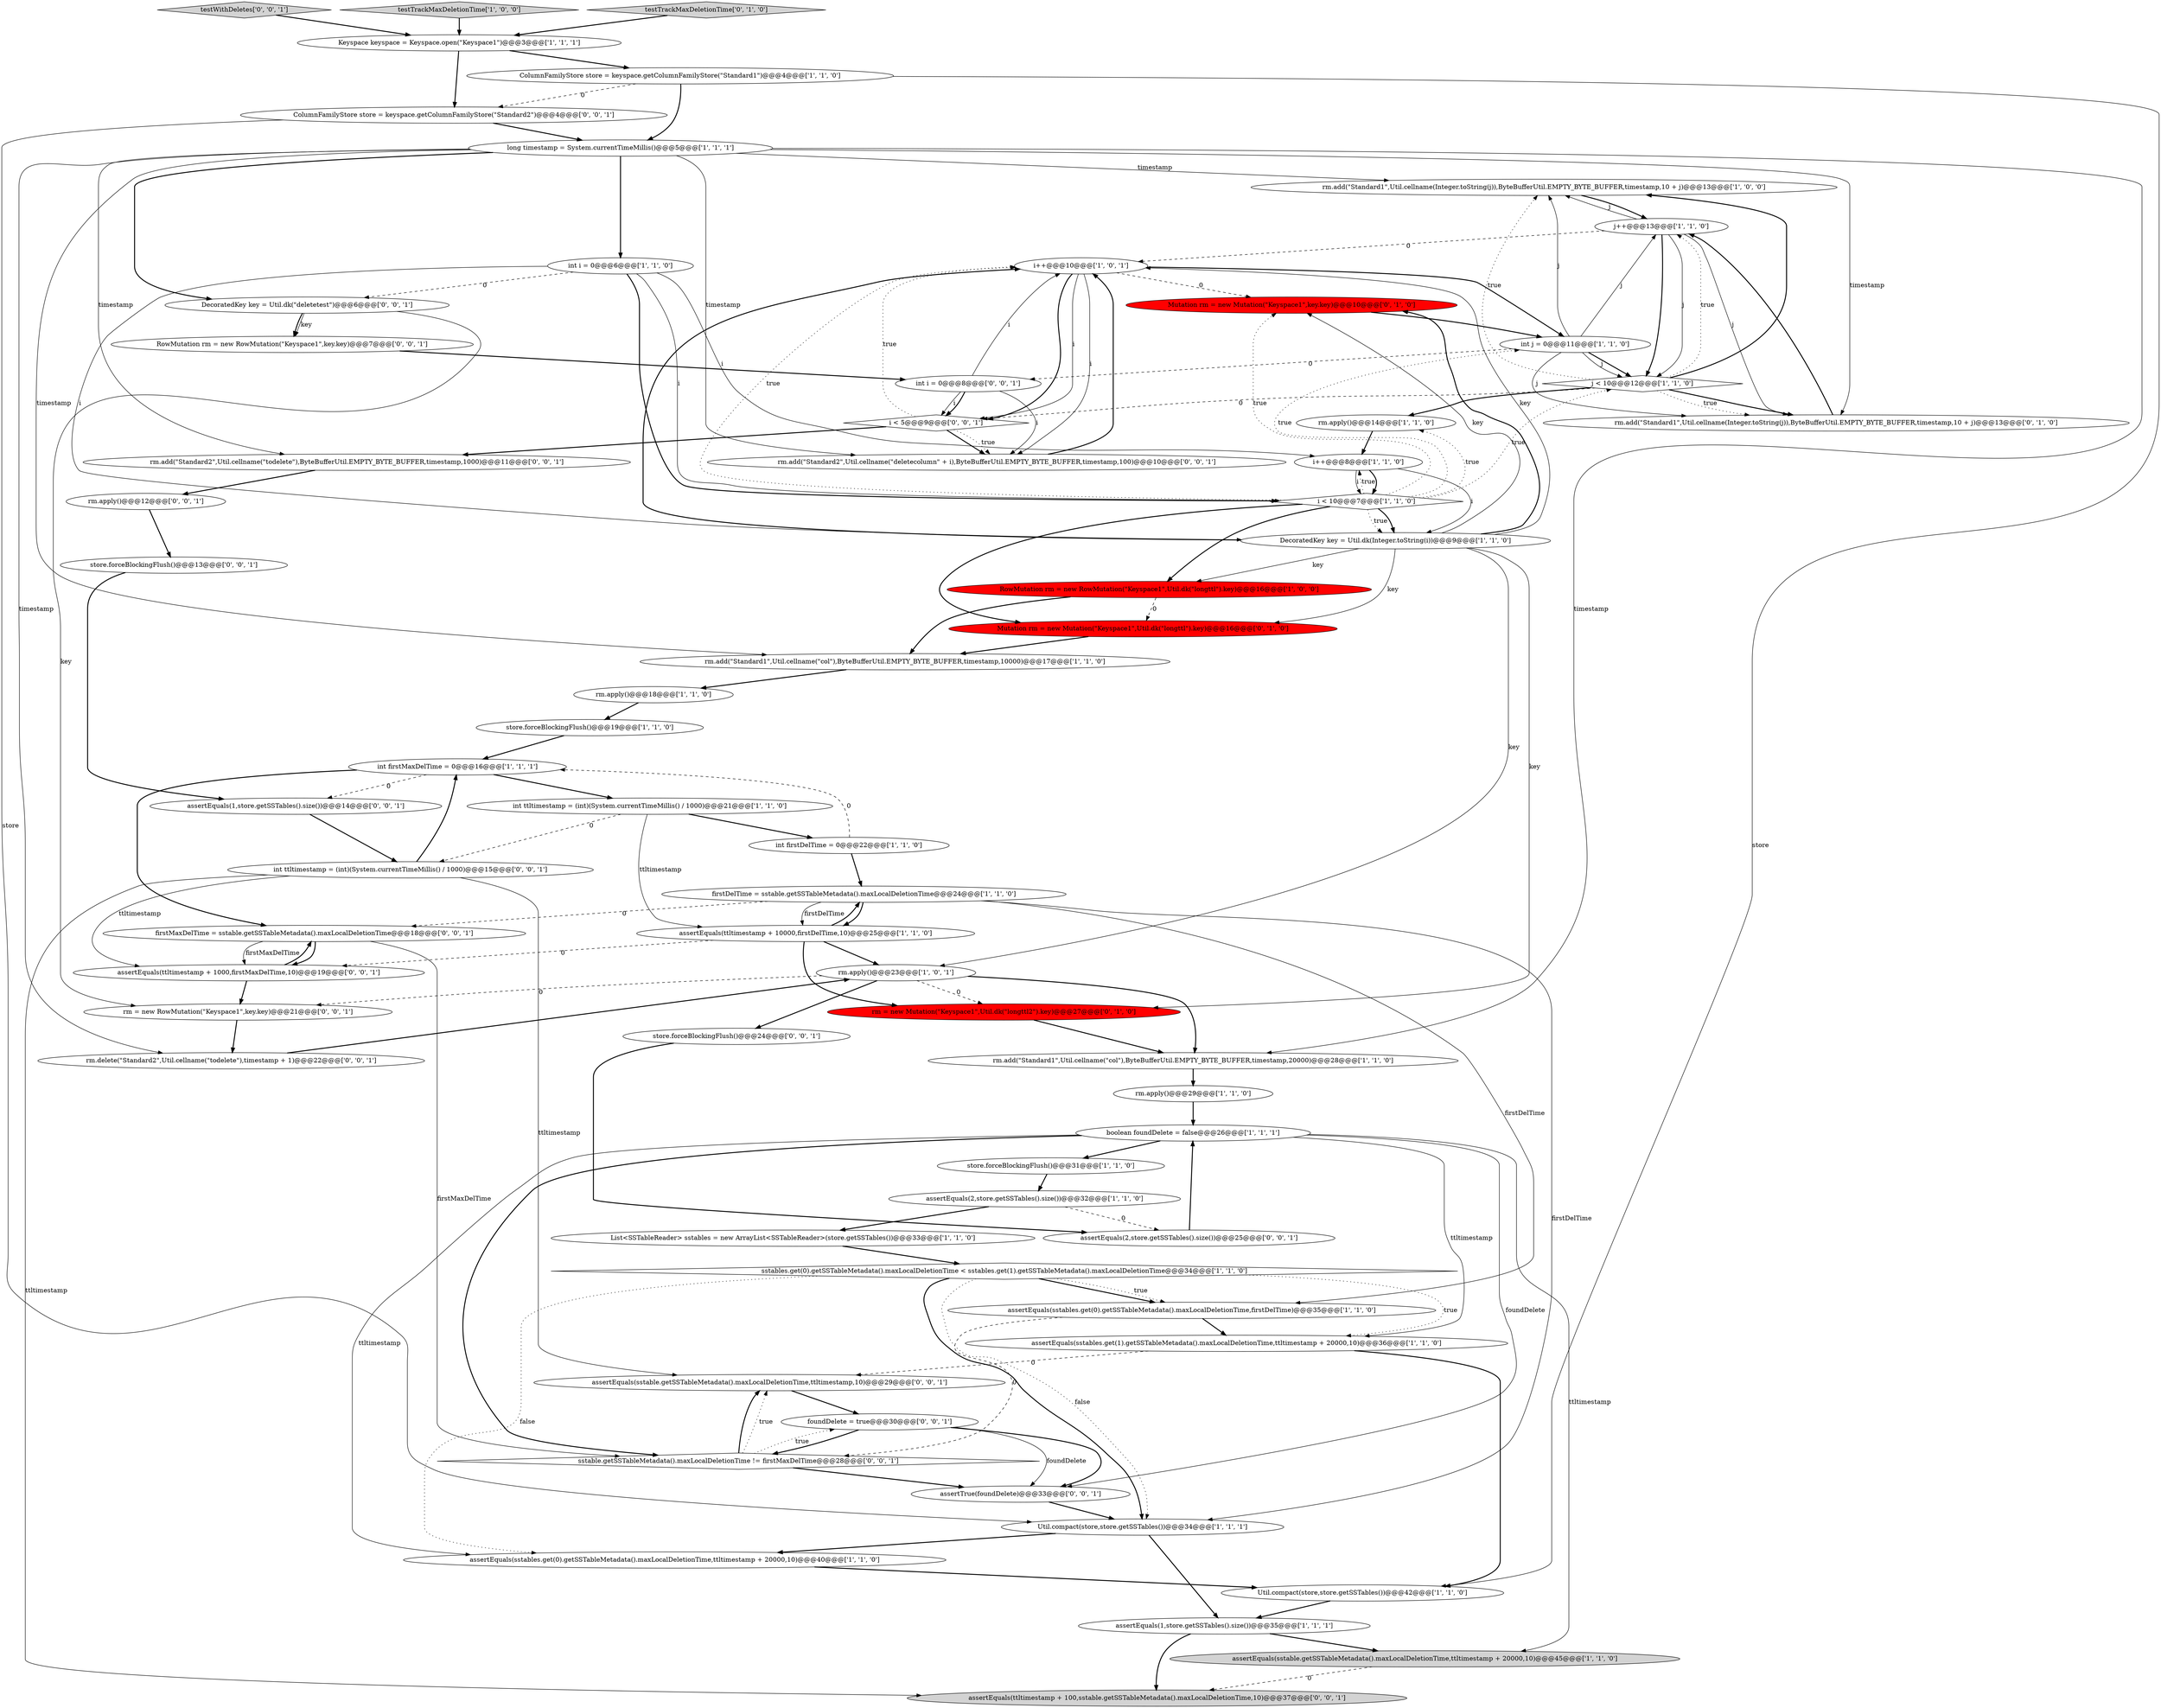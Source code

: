 digraph {
26 [style = filled, label = "assertEquals(1,store.getSSTables().size())@@@35@@@['1', '1', '1']", fillcolor = white, shape = ellipse image = "AAA0AAABBB1BBB"];
29 [style = filled, label = "List<SSTableReader> sstables = new ArrayList<SSTableReader>(store.getSSTables())@@@33@@@['1', '1', '0']", fillcolor = white, shape = ellipse image = "AAA0AAABBB1BBB"];
14 [style = filled, label = "rm.add(\"Standard1\",Util.cellname(Integer.toString(j)),ByteBufferUtil.EMPTY_BYTE_BUFFER,timestamp,10 + j)@@@13@@@['1', '0', '0']", fillcolor = white, shape = ellipse image = "AAA0AAABBB1BBB"];
60 [style = filled, label = "testWithDeletes['0', '0', '1']", fillcolor = lightgray, shape = diamond image = "AAA0AAABBB3BBB"];
37 [style = filled, label = "rm.apply()@@@18@@@['1', '1', '0']", fillcolor = white, shape = ellipse image = "AAA0AAABBB1BBB"];
48 [style = filled, label = "foundDelete = true@@@30@@@['0', '0', '1']", fillcolor = white, shape = ellipse image = "AAA0AAABBB3BBB"];
19 [style = filled, label = "assertEquals(sstables.get(1).getSSTableMetadata().maxLocalDeletionTime,ttltimestamp + 20000,10)@@@36@@@['1', '1', '0']", fillcolor = white, shape = ellipse image = "AAA0AAABBB1BBB"];
9 [style = filled, label = "Util.compact(store,store.getSSTables())@@@42@@@['1', '1', '0']", fillcolor = white, shape = ellipse image = "AAA0AAABBB1BBB"];
11 [style = filled, label = "store.forceBlockingFlush()@@@31@@@['1', '1', '0']", fillcolor = white, shape = ellipse image = "AAA0AAABBB1BBB"];
10 [style = filled, label = "int firstDelTime = 0@@@22@@@['1', '1', '0']", fillcolor = white, shape = ellipse image = "AAA0AAABBB1BBB"];
41 [style = filled, label = "Mutation rm = new Mutation(\"Keyspace1\",key.key)@@@10@@@['0', '1', '0']", fillcolor = red, shape = ellipse image = "AAA1AAABBB2BBB"];
45 [style = filled, label = "DecoratedKey key = Util.dk(\"deletetest\")@@@6@@@['0', '0', '1']", fillcolor = white, shape = ellipse image = "AAA0AAABBB3BBB"];
17 [style = filled, label = "int firstMaxDelTime = 0@@@16@@@['1', '1', '1']", fillcolor = white, shape = ellipse image = "AAA0AAABBB1BBB"];
28 [style = filled, label = "Keyspace keyspace = Keyspace.open(\"Keyspace1\")@@@3@@@['1', '1', '1']", fillcolor = white, shape = ellipse image = "AAA0AAABBB1BBB"];
20 [style = filled, label = "rm.apply()@@@23@@@['1', '0', '1']", fillcolor = white, shape = ellipse image = "AAA0AAABBB1BBB"];
1 [style = filled, label = "sstables.get(0).getSSTableMetadata().maxLocalDeletionTime < sstables.get(1).getSSTableMetadata().maxLocalDeletionTime@@@34@@@['1', '1', '0']", fillcolor = white, shape = diamond image = "AAA0AAABBB1BBB"];
4 [style = filled, label = "assertEquals(sstables.get(0).getSSTableMetadata().maxLocalDeletionTime,firstDelTime)@@@35@@@['1', '1', '0']", fillcolor = white, shape = ellipse image = "AAA0AAABBB1BBB"];
5 [style = filled, label = "firstDelTime = sstable.getSSTableMetadata().maxLocalDeletionTime@@@24@@@['1', '1', '0']", fillcolor = white, shape = ellipse image = "AAA0AAABBB1BBB"];
49 [style = filled, label = "firstMaxDelTime = sstable.getSSTableMetadata().maxLocalDeletionTime@@@18@@@['0', '0', '1']", fillcolor = white, shape = ellipse image = "AAA0AAABBB3BBB"];
25 [style = filled, label = "Util.compact(store,store.getSSTables())@@@34@@@['1', '1', '1']", fillcolor = white, shape = ellipse image = "AAA0AAABBB1BBB"];
57 [style = filled, label = "assertEquals(ttltimestamp + 100,sstable.getSSTableMetadata().maxLocalDeletionTime,10)@@@37@@@['0', '0', '1']", fillcolor = lightgray, shape = ellipse image = "AAA0AAABBB3BBB"];
18 [style = filled, label = "assertEquals(sstable.getSSTableMetadata().maxLocalDeletionTime,ttltimestamp + 20000,10)@@@45@@@['1', '1', '0']", fillcolor = lightgray, shape = ellipse image = "AAA0AAABBB1BBB"];
61 [style = filled, label = "i < 5@@@9@@@['0', '0', '1']", fillcolor = white, shape = diamond image = "AAA0AAABBB3BBB"];
50 [style = filled, label = "assertTrue(foundDelete)@@@33@@@['0', '0', '1']", fillcolor = white, shape = ellipse image = "AAA0AAABBB3BBB"];
38 [style = filled, label = "rm.add(\"Standard1\",Util.cellname(Integer.toString(j)),ByteBufferUtil.EMPTY_BYTE_BUFFER,timestamp,10 + j)@@@13@@@['0', '1', '0']", fillcolor = white, shape = ellipse image = "AAA0AAABBB2BBB"];
64 [style = filled, label = "int i = 0@@@8@@@['0', '0', '1']", fillcolor = white, shape = ellipse image = "AAA0AAABBB3BBB"];
40 [style = filled, label = "Mutation rm = new Mutation(\"Keyspace1\",Util.dk(\"longttl\").key)@@@16@@@['0', '1', '0']", fillcolor = red, shape = ellipse image = "AAA1AAABBB2BBB"];
21 [style = filled, label = "int ttltimestamp = (int)(System.currentTimeMillis() / 1000)@@@21@@@['1', '1', '0']", fillcolor = white, shape = ellipse image = "AAA0AAABBB1BBB"];
12 [style = filled, label = "rm.apply()@@@14@@@['1', '1', '0']", fillcolor = white, shape = ellipse image = "AAA0AAABBB1BBB"];
30 [style = filled, label = "i++@@@8@@@['1', '1', '0']", fillcolor = white, shape = ellipse image = "AAA0AAABBB1BBB"];
7 [style = filled, label = "DecoratedKey key = Util.dk(Integer.toString(i))@@@9@@@['1', '1', '0']", fillcolor = white, shape = ellipse image = "AAA0AAABBB1BBB"];
46 [style = filled, label = "rm.delete(\"Standard2\",Util.cellname(\"todelete\"),timestamp + 1)@@@22@@@['0', '0', '1']", fillcolor = white, shape = ellipse image = "AAA0AAABBB3BBB"];
55 [style = filled, label = "rm.add(\"Standard2\",Util.cellname(\"todelete\"),ByteBufferUtil.EMPTY_BYTE_BUFFER,timestamp,1000)@@@11@@@['0', '0', '1']", fillcolor = white, shape = ellipse image = "AAA0AAABBB3BBB"];
53 [style = filled, label = "rm = new RowMutation(\"Keyspace1\",key.key)@@@21@@@['0', '0', '1']", fillcolor = white, shape = ellipse image = "AAA0AAABBB3BBB"];
32 [style = filled, label = "int j = 0@@@11@@@['1', '1', '0']", fillcolor = white, shape = ellipse image = "AAA0AAABBB1BBB"];
2 [style = filled, label = "rm.apply()@@@29@@@['1', '1', '0']", fillcolor = white, shape = ellipse image = "AAA0AAABBB1BBB"];
23 [style = filled, label = "ColumnFamilyStore store = keyspace.getColumnFamilyStore(\"Standard1\")@@@4@@@['1', '1', '0']", fillcolor = white, shape = ellipse image = "AAA0AAABBB1BBB"];
59 [style = filled, label = "int ttltimestamp = (int)(System.currentTimeMillis() / 1000)@@@15@@@['0', '0', '1']", fillcolor = white, shape = ellipse image = "AAA0AAABBB3BBB"];
27 [style = filled, label = "boolean foundDelete = false@@@26@@@['1', '1', '1']", fillcolor = white, shape = ellipse image = "AAA0AAABBB1BBB"];
44 [style = filled, label = "assertEquals(1,store.getSSTables().size())@@@14@@@['0', '0', '1']", fillcolor = white, shape = ellipse image = "AAA0AAABBB3BBB"];
31 [style = filled, label = "RowMutation rm = new RowMutation(\"Keyspace1\",Util.dk(\"longttl\").key)@@@16@@@['1', '0', '0']", fillcolor = red, shape = ellipse image = "AAA1AAABBB1BBB"];
54 [style = filled, label = "sstable.getSSTableMetadata().maxLocalDeletionTime != firstMaxDelTime@@@28@@@['0', '0', '1']", fillcolor = white, shape = diamond image = "AAA0AAABBB3BBB"];
8 [style = filled, label = "i < 10@@@7@@@['1', '1', '0']", fillcolor = white, shape = diamond image = "AAA0AAABBB1BBB"];
3 [style = filled, label = "rm.add(\"Standard1\",Util.cellname(\"col\"),ByteBufferUtil.EMPTY_BYTE_BUFFER,timestamp,20000)@@@28@@@['1', '1', '0']", fillcolor = white, shape = ellipse image = "AAA0AAABBB1BBB"];
52 [style = filled, label = "store.forceBlockingFlush()@@@24@@@['0', '0', '1']", fillcolor = white, shape = ellipse image = "AAA0AAABBB3BBB"];
42 [style = filled, label = "rm = new Mutation(\"Keyspace1\",Util.dk(\"longttl2\").key)@@@27@@@['0', '1', '0']", fillcolor = red, shape = ellipse image = "AAA1AAABBB2BBB"];
24 [style = filled, label = "int i = 0@@@6@@@['1', '1', '0']", fillcolor = white, shape = ellipse image = "AAA0AAABBB1BBB"];
16 [style = filled, label = "j < 10@@@12@@@['1', '1', '0']", fillcolor = white, shape = diamond image = "AAA0AAABBB1BBB"];
33 [style = filled, label = "assertEquals(2,store.getSSTables().size())@@@32@@@['1', '1', '0']", fillcolor = white, shape = ellipse image = "AAA0AAABBB1BBB"];
58 [style = filled, label = "assertEquals(sstable.getSSTableMetadata().maxLocalDeletionTime,ttltimestamp,10)@@@29@@@['0', '0', '1']", fillcolor = white, shape = ellipse image = "AAA0AAABBB3BBB"];
34 [style = filled, label = "long timestamp = System.currentTimeMillis()@@@5@@@['1', '1', '1']", fillcolor = white, shape = ellipse image = "AAA0AAABBB1BBB"];
63 [style = filled, label = "ColumnFamilyStore store = keyspace.getColumnFamilyStore(\"Standard2\")@@@4@@@['0', '0', '1']", fillcolor = white, shape = ellipse image = "AAA0AAABBB3BBB"];
47 [style = filled, label = "assertEquals(2,store.getSSTables().size())@@@25@@@['0', '0', '1']", fillcolor = white, shape = ellipse image = "AAA0AAABBB3BBB"];
65 [style = filled, label = "rm.apply()@@@12@@@['0', '0', '1']", fillcolor = white, shape = ellipse image = "AAA0AAABBB3BBB"];
56 [style = filled, label = "assertEquals(ttltimestamp + 1000,firstMaxDelTime,10)@@@19@@@['0', '0', '1']", fillcolor = white, shape = ellipse image = "AAA0AAABBB3BBB"];
15 [style = filled, label = "testTrackMaxDeletionTime['1', '0', '0']", fillcolor = lightgray, shape = diamond image = "AAA0AAABBB1BBB"];
39 [style = filled, label = "testTrackMaxDeletionTime['0', '1', '0']", fillcolor = lightgray, shape = diamond image = "AAA0AAABBB2BBB"];
51 [style = filled, label = "RowMutation rm = new RowMutation(\"Keyspace1\",key.key)@@@7@@@['0', '0', '1']", fillcolor = white, shape = ellipse image = "AAA0AAABBB3BBB"];
62 [style = filled, label = "store.forceBlockingFlush()@@@13@@@['0', '0', '1']", fillcolor = white, shape = ellipse image = "AAA0AAABBB3BBB"];
35 [style = filled, label = "j++@@@13@@@['1', '1', '0']", fillcolor = white, shape = ellipse image = "AAA0AAABBB1BBB"];
22 [style = filled, label = "assertEquals(ttltimestamp + 10000,firstDelTime,10)@@@25@@@['1', '1', '0']", fillcolor = white, shape = ellipse image = "AAA0AAABBB1BBB"];
0 [style = filled, label = "store.forceBlockingFlush()@@@19@@@['1', '1', '0']", fillcolor = white, shape = ellipse image = "AAA0AAABBB1BBB"];
13 [style = filled, label = "assertEquals(sstables.get(0).getSSTableMetadata().maxLocalDeletionTime,ttltimestamp + 20000,10)@@@40@@@['1', '1', '0']", fillcolor = white, shape = ellipse image = "AAA0AAABBB1BBB"];
36 [style = filled, label = "rm.add(\"Standard1\",Util.cellname(\"col\"),ByteBufferUtil.EMPTY_BYTE_BUFFER,timestamp,10000)@@@17@@@['1', '1', '0']", fillcolor = white, shape = ellipse image = "AAA0AAABBB1BBB"];
43 [style = filled, label = "rm.add(\"Standard2\",Util.cellname(\"deletecolumn\" + i),ByteBufferUtil.EMPTY_BYTE_BUFFER,timestamp,100)@@@10@@@['0', '0', '1']", fillcolor = white, shape = ellipse image = "AAA0AAABBB3BBB"];
6 [style = filled, label = "i++@@@10@@@['1', '0', '1']", fillcolor = white, shape = ellipse image = "AAA0AAABBB1BBB"];
21->10 [style = bold, label=""];
21->22 [style = solid, label="ttltimestamp"];
37->0 [style = bold, label=""];
8->30 [style = dotted, label="true"];
61->43 [style = bold, label=""];
34->14 [style = solid, label="timestamp"];
14->35 [style = bold, label=""];
27->18 [style = solid, label="ttltimestamp"];
65->62 [style = bold, label=""];
8->16 [style = dotted, label="true"];
63->34 [style = bold, label=""];
32->14 [style = solid, label="j"];
18->57 [style = dashed, label="0"];
31->40 [style = dashed, label="0"];
21->59 [style = dashed, label="0"];
47->27 [style = bold, label=""];
8->40 [style = bold, label=""];
30->7 [style = solid, label="i"];
33->47 [style = dashed, label="0"];
16->61 [style = dashed, label="0"];
48->54 [style = bold, label=""];
9->26 [style = bold, label=""];
52->47 [style = bold, label=""];
34->24 [style = bold, label=""];
59->57 [style = solid, label="ttltimestamp"];
19->9 [style = bold, label=""];
32->64 [style = dashed, label="0"];
6->41 [style = dashed, label="0"];
26->57 [style = bold, label=""];
11->33 [style = bold, label=""];
42->3 [style = bold, label=""];
49->54 [style = solid, label="firstMaxDelTime"];
19->58 [style = dashed, label="0"];
16->14 [style = bold, label=""];
49->56 [style = bold, label=""];
16->38 [style = dotted, label="true"];
4->54 [style = dashed, label="0"];
30->8 [style = bold, label=""];
29->1 [style = bold, label=""];
1->13 [style = dotted, label="false"];
56->53 [style = bold, label=""];
17->21 [style = bold, label=""];
35->16 [style = solid, label="j"];
32->38 [style = solid, label="j"];
35->38 [style = solid, label="j"];
6->32 [style = bold, label=""];
5->49 [style = dashed, label="0"];
1->4 [style = bold, label=""];
41->32 [style = bold, label=""];
7->31 [style = solid, label="key"];
0->17 [style = bold, label=""];
49->56 [style = solid, label="firstMaxDelTime"];
32->35 [style = solid, label="j"];
4->19 [style = bold, label=""];
61->43 [style = dotted, label="true"];
48->50 [style = bold, label=""];
8->7 [style = dotted, label="true"];
24->8 [style = solid, label="i"];
20->3 [style = bold, label=""];
1->4 [style = dotted, label="true"];
5->25 [style = solid, label="firstDelTime"];
20->52 [style = bold, label=""];
7->42 [style = solid, label="key"];
45->53 [style = solid, label="key"];
22->5 [style = bold, label=""];
54->58 [style = bold, label=""];
33->29 [style = bold, label=""];
63->25 [style = solid, label="store"];
6->61 [style = bold, label=""];
7->6 [style = solid, label="key"];
61->55 [style = bold, label=""];
28->63 [style = bold, label=""];
55->65 [style = bold, label=""];
48->50 [style = solid, label="foundDelete"];
8->12 [style = dotted, label="true"];
24->45 [style = dashed, label="0"];
3->2 [style = bold, label=""];
22->20 [style = bold, label=""];
27->11 [style = bold, label=""];
34->36 [style = solid, label="timestamp"];
23->9 [style = solid, label="store"];
7->6 [style = bold, label=""];
25->26 [style = bold, label=""];
16->14 [style = dotted, label="true"];
6->43 [style = solid, label="i"];
27->54 [style = bold, label=""];
2->27 [style = bold, label=""];
30->8 [style = solid, label="i"];
46->20 [style = bold, label=""];
36->37 [style = bold, label=""];
24->8 [style = bold, label=""];
38->35 [style = bold, label=""];
5->22 [style = bold, label=""];
7->20 [style = solid, label="key"];
34->3 [style = solid, label="timestamp"];
22->42 [style = bold, label=""];
59->58 [style = solid, label="ttltimestamp"];
61->6 [style = dotted, label="true"];
54->58 [style = dotted, label="true"];
8->31 [style = bold, label=""];
45->51 [style = bold, label=""];
16->35 [style = dotted, label="true"];
64->6 [style = solid, label="i"];
54->48 [style = dotted, label="true"];
26->18 [style = bold, label=""];
31->36 [style = bold, label=""];
27->13 [style = solid, label="ttltimestamp"];
8->41 [style = dotted, label="true"];
32->16 [style = bold, label=""];
62->44 [style = bold, label=""];
64->61 [style = solid, label="i"];
1->19 [style = dotted, label="true"];
5->22 [style = solid, label="firstDelTime"];
23->63 [style = dashed, label="0"];
7->40 [style = solid, label="key"];
35->6 [style = dashed, label="0"];
34->55 [style = solid, label="timestamp"];
53->46 [style = bold, label=""];
58->48 [style = bold, label=""];
20->42 [style = dashed, label="0"];
10->5 [style = bold, label=""];
8->6 [style = dotted, label="true"];
15->28 [style = bold, label=""];
40->36 [style = bold, label=""];
17->49 [style = bold, label=""];
28->23 [style = bold, label=""];
51->64 [style = bold, label=""];
64->43 [style = solid, label="i"];
45->51 [style = solid, label="key"];
22->56 [style = dashed, label="0"];
60->28 [style = bold, label=""];
10->17 [style = dashed, label="0"];
20->53 [style = dashed, label="0"];
64->61 [style = bold, label=""];
7->41 [style = bold, label=""];
13->9 [style = bold, label=""];
6->61 [style = solid, label="i"];
1->25 [style = bold, label=""];
27->19 [style = solid, label="ttltimestamp"];
5->4 [style = solid, label="firstDelTime"];
59->17 [style = bold, label=""];
35->16 [style = bold, label=""];
56->49 [style = bold, label=""];
7->41 [style = solid, label="key"];
32->16 [style = solid, label="j"];
25->13 [style = bold, label=""];
24->7 [style = solid, label="i"];
34->45 [style = bold, label=""];
1->25 [style = dotted, label="false"];
35->14 [style = solid, label="j"];
12->30 [style = bold, label=""];
24->30 [style = solid, label="i"];
8->32 [style = dotted, label="true"];
39->28 [style = bold, label=""];
43->6 [style = bold, label=""];
8->7 [style = bold, label=""];
50->25 [style = bold, label=""];
54->50 [style = bold, label=""];
17->44 [style = dashed, label="0"];
34->43 [style = solid, label="timestamp"];
34->38 [style = solid, label="timestamp"];
23->34 [style = bold, label=""];
59->56 [style = solid, label="ttltimestamp"];
27->50 [style = solid, label="foundDelete"];
34->46 [style = solid, label="timestamp"];
16->12 [style = bold, label=""];
16->38 [style = bold, label=""];
44->59 [style = bold, label=""];
}
